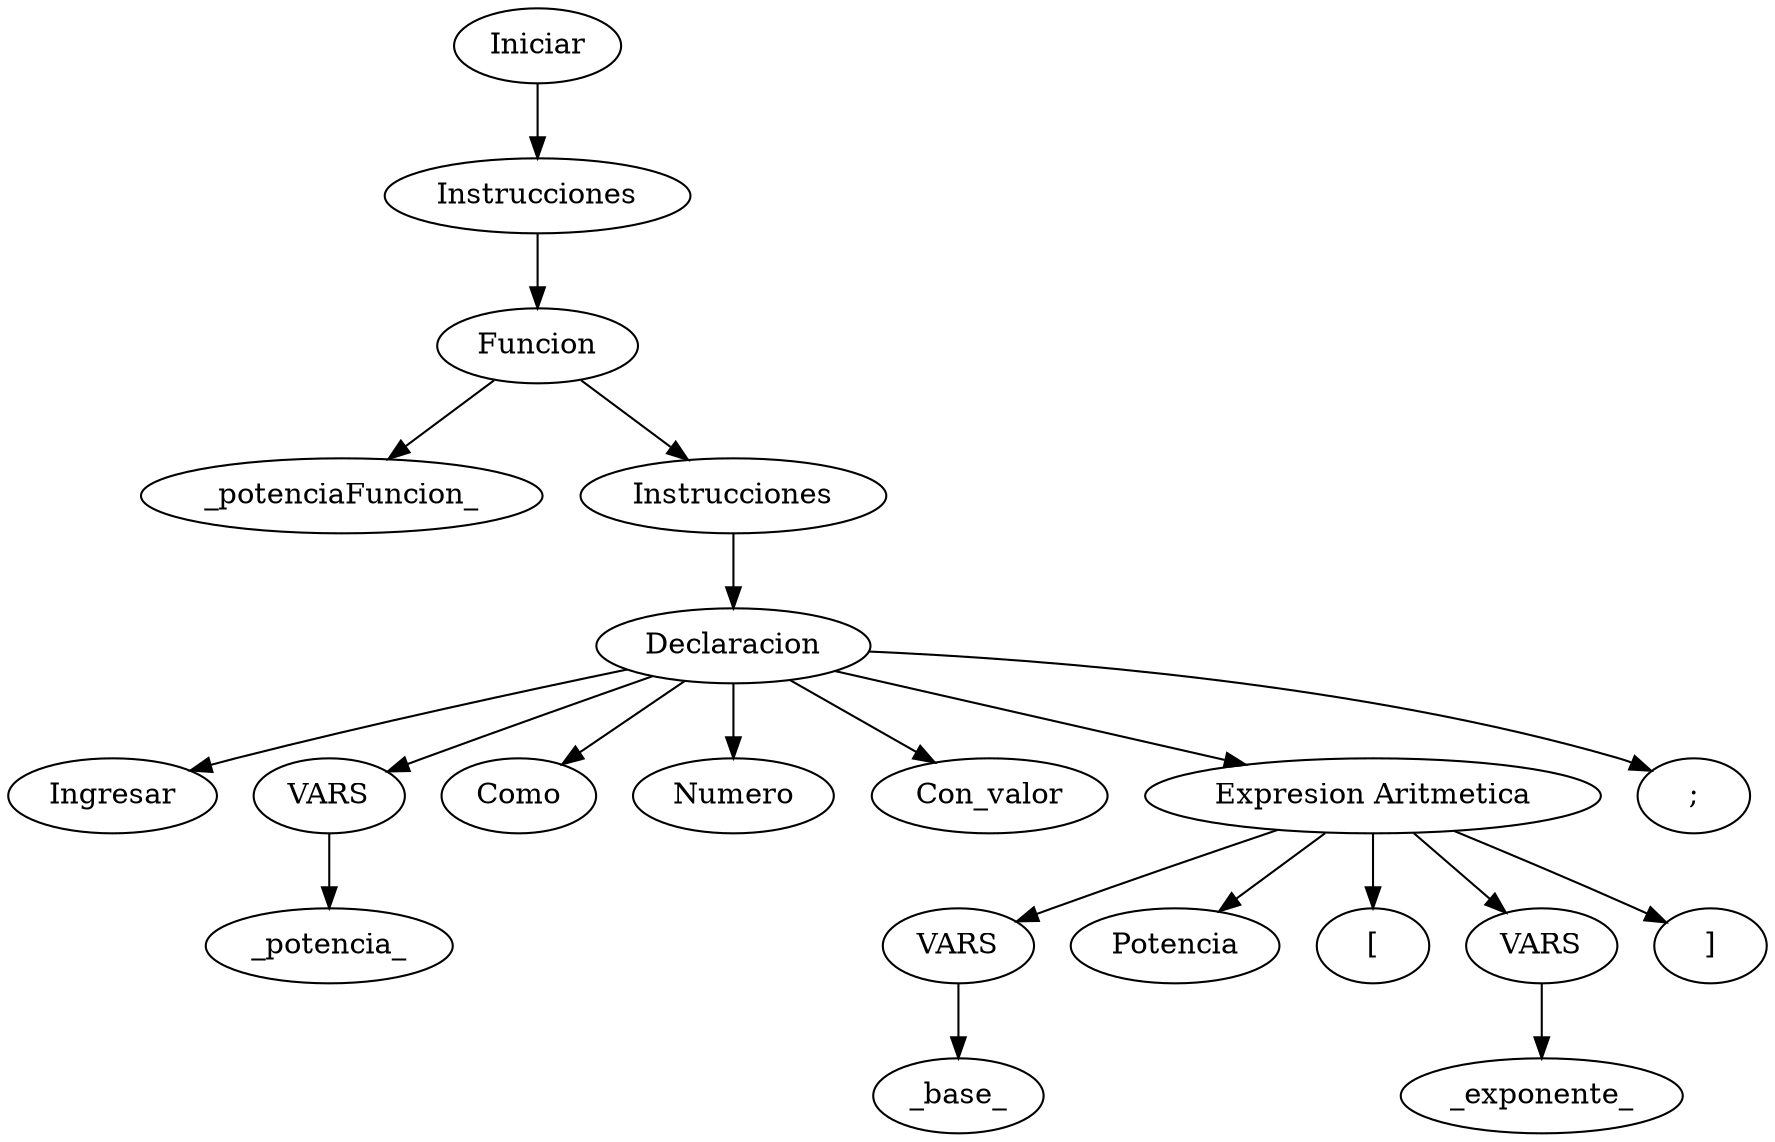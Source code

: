digraph G{
"node1161222800" [ label = "Iniciar",];
"node831992823" [ label = "Instrucciones",];
"node855059844" [ label = "Funcion",];
"node1951926470" [ label = "_potenciaFuncion_",];
"node855059844" -> "node1951926470" [ label = "",];
"node130657927" [ label = "Instrucciones",];
"node256457986" [ label = "Declaracion",];
"node72985186" [ label = "Ingresar",];
"node256457986" -> "node72985186" [ label = "",];
"node812882967" [ label = "VARS",];
"node2047123720" [ label = "_potencia_",];
"node812882967" -> "node2047123720" [ label = "",];
"node256457986" -> "node812882967" [ label = "",];
"node1021518439" [ label = "Como",];
"node256457986" -> "node1021518439" [ label = "",];
"node1973458211" [ label = "Numero",];
"node256457986" -> "node1973458211" [ label = "",];
"node1495215268" [ label = "Con_valor",];
"node256457986" -> "node1495215268" [ label = "",];
"node105695854" [ label = "Expresion Aritmetica",];
"node597237978" [ label = "VARS",];
"node1390518279" [ label = "_base_",];
"node597237978" -> "node1390518279" [ label = "",];
"node105695854" -> "node597237978" [ label = "",];
"node1916525811" [ label = "Potencia",];
"node105695854" -> "node1916525811" [ label = "",];
"node306472800" [ label = "[",];
"node105695854" -> "node306472800" [ label = "",];
"node2016483842" [ label = "VARS",];
"node663710875" [ label = "_exponente_",];
"node2016483842" -> "node663710875" [ label = "",];
"node105695854" -> "node2016483842" [ label = "",];
"node192934109" [ label = "]",];
"node105695854" -> "node192934109" [ label = "",];
"node256457986" -> "node105695854" [ label = "",];
"node984738229" [ label = ";",];
"node256457986" -> "node984738229" [ label = "",];
"node130657927" -> "node256457986" [ label = "",];
"node855059844" -> "node130657927" [ label = "",];
"node831992823" -> "node855059844" [ label = "",];
"node1161222800" -> "node831992823" [ label = "",];
}
